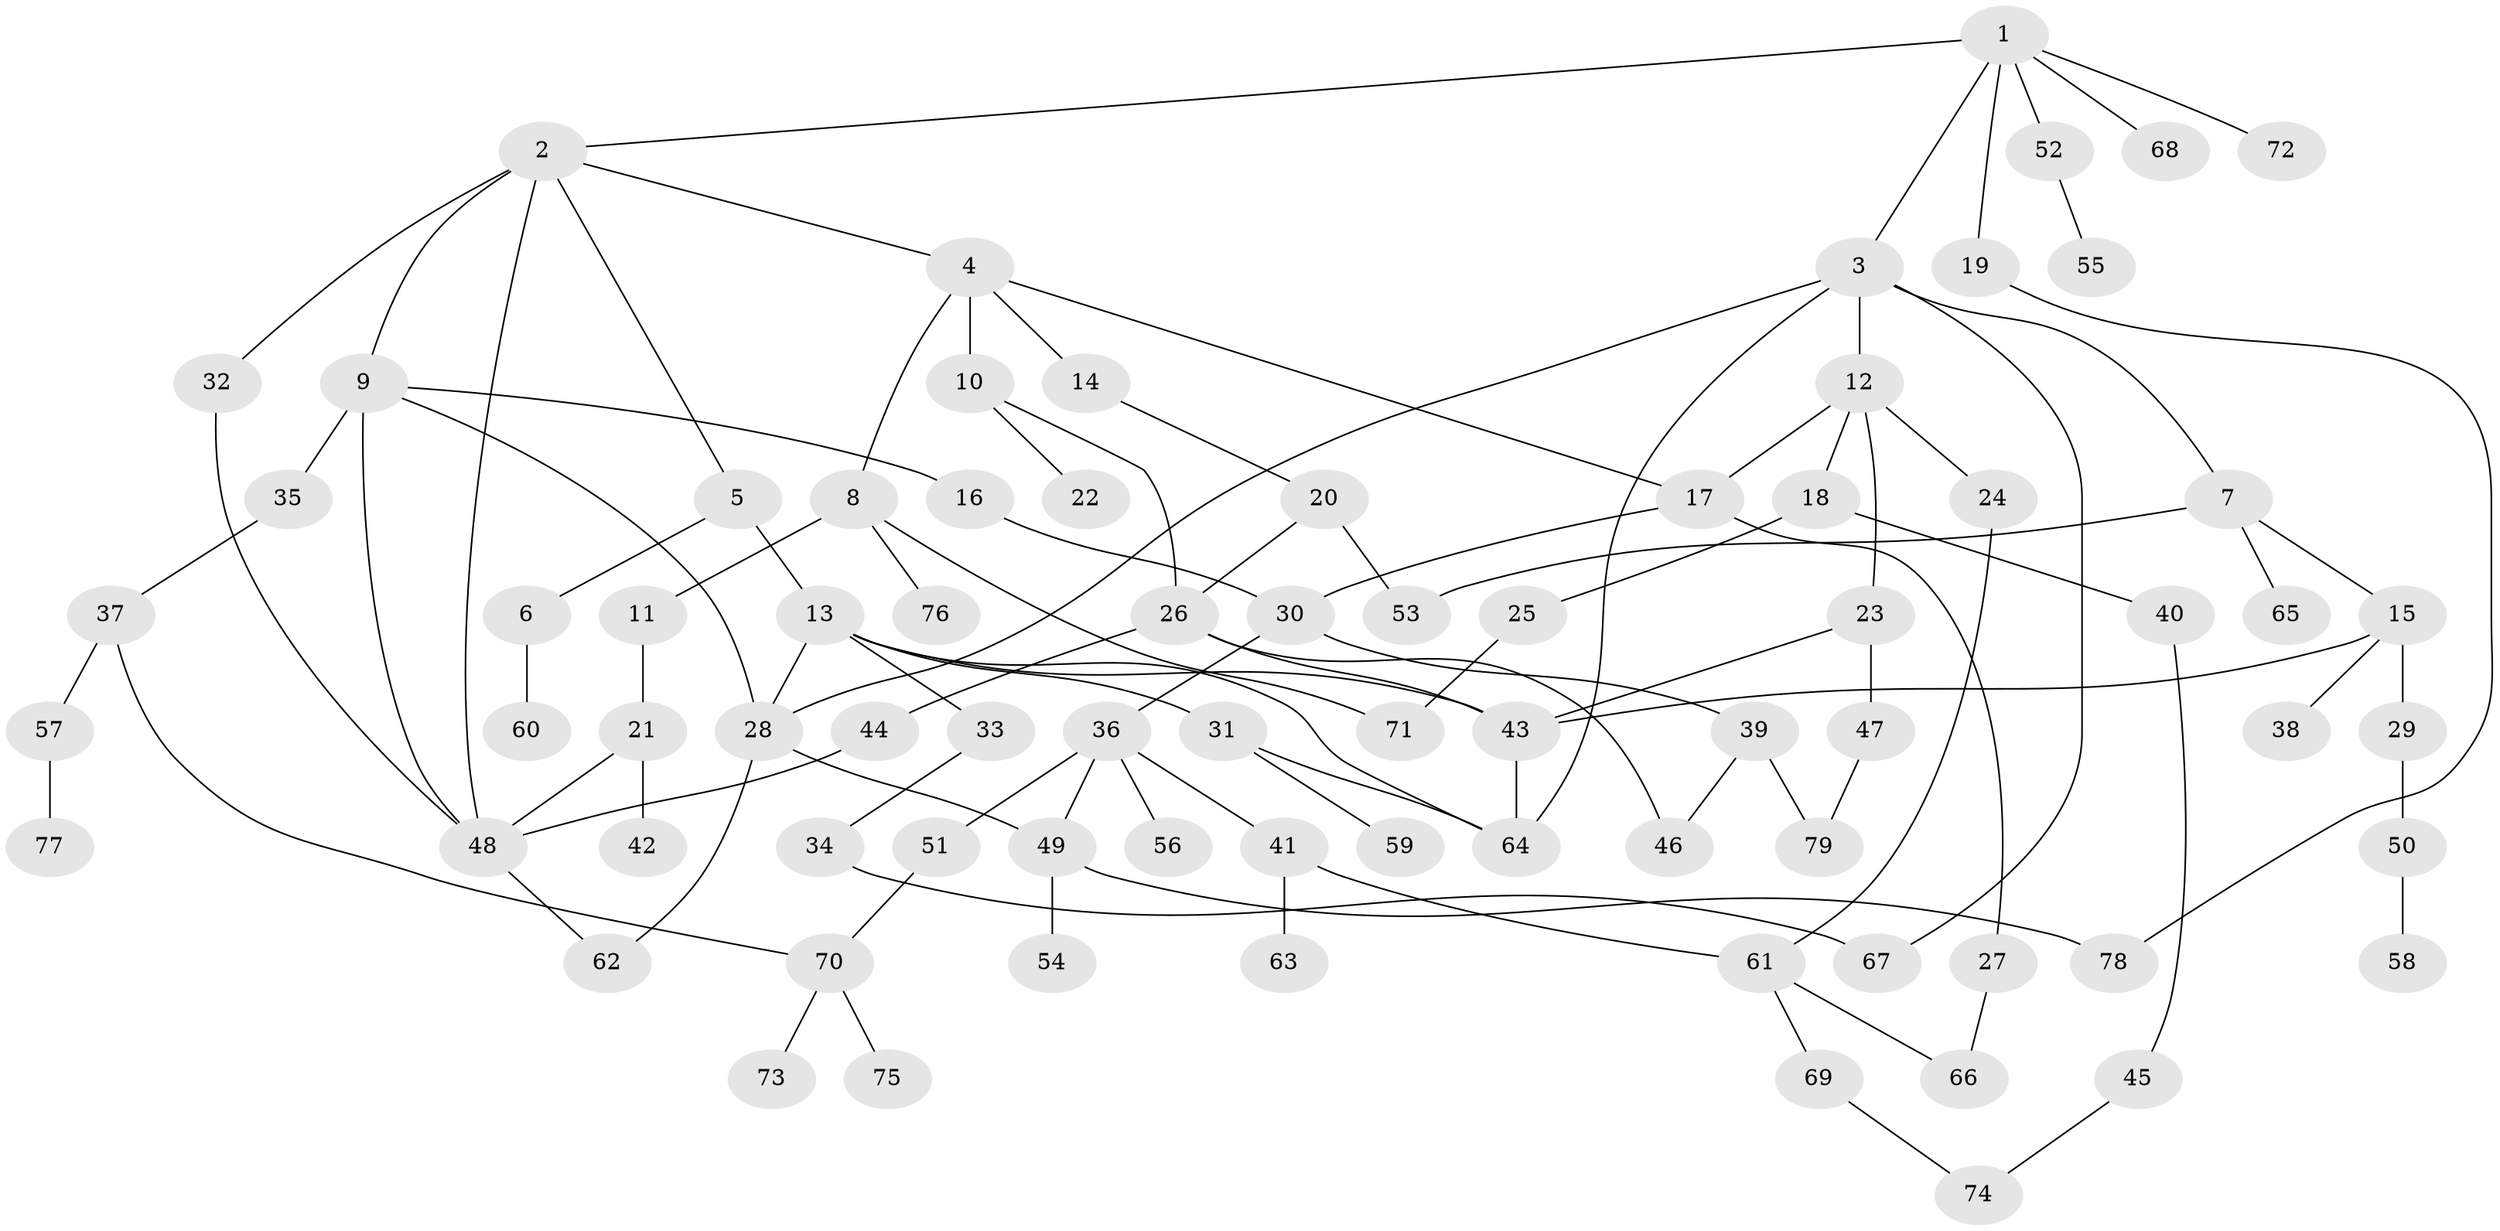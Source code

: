 // Generated by graph-tools (version 1.1) at 2025/10/02/27/25 16:10:52]
// undirected, 79 vertices, 105 edges
graph export_dot {
graph [start="1"]
  node [color=gray90,style=filled];
  1;
  2;
  3;
  4;
  5;
  6;
  7;
  8;
  9;
  10;
  11;
  12;
  13;
  14;
  15;
  16;
  17;
  18;
  19;
  20;
  21;
  22;
  23;
  24;
  25;
  26;
  27;
  28;
  29;
  30;
  31;
  32;
  33;
  34;
  35;
  36;
  37;
  38;
  39;
  40;
  41;
  42;
  43;
  44;
  45;
  46;
  47;
  48;
  49;
  50;
  51;
  52;
  53;
  54;
  55;
  56;
  57;
  58;
  59;
  60;
  61;
  62;
  63;
  64;
  65;
  66;
  67;
  68;
  69;
  70;
  71;
  72;
  73;
  74;
  75;
  76;
  77;
  78;
  79;
  1 -- 2;
  1 -- 3;
  1 -- 19;
  1 -- 52;
  1 -- 68;
  1 -- 72;
  2 -- 4;
  2 -- 5;
  2 -- 9;
  2 -- 32;
  2 -- 48;
  3 -- 7;
  3 -- 12;
  3 -- 67;
  3 -- 64;
  3 -- 28;
  4 -- 8;
  4 -- 10;
  4 -- 14;
  4 -- 17;
  5 -- 6;
  5 -- 13;
  6 -- 60;
  7 -- 15;
  7 -- 65;
  7 -- 53;
  8 -- 11;
  8 -- 71;
  8 -- 76;
  9 -- 16;
  9 -- 28;
  9 -- 35;
  9 -- 48;
  10 -- 22;
  10 -- 26;
  11 -- 21;
  12 -- 17;
  12 -- 18;
  12 -- 23;
  12 -- 24;
  13 -- 31;
  13 -- 33;
  13 -- 43;
  13 -- 64;
  13 -- 28;
  14 -- 20;
  15 -- 29;
  15 -- 38;
  15 -- 43;
  16 -- 30;
  17 -- 27;
  17 -- 30;
  18 -- 25;
  18 -- 40;
  19 -- 78;
  20 -- 53;
  20 -- 26;
  21 -- 42;
  21 -- 48;
  23 -- 47;
  23 -- 43;
  24 -- 61;
  25 -- 71;
  26 -- 44;
  26 -- 46;
  26 -- 43;
  27 -- 66;
  28 -- 62;
  28 -- 49;
  29 -- 50;
  30 -- 36;
  30 -- 39;
  31 -- 59;
  31 -- 64;
  32 -- 48;
  33 -- 34;
  34 -- 67;
  35 -- 37;
  36 -- 41;
  36 -- 49;
  36 -- 51;
  36 -- 56;
  37 -- 57;
  37 -- 70;
  39 -- 79;
  39 -- 46;
  40 -- 45;
  41 -- 63;
  41 -- 61;
  43 -- 64;
  44 -- 48;
  45 -- 74;
  47 -- 79;
  48 -- 62;
  49 -- 54;
  49 -- 78;
  50 -- 58;
  51 -- 70;
  52 -- 55;
  57 -- 77;
  61 -- 66;
  61 -- 69;
  69 -- 74;
  70 -- 73;
  70 -- 75;
}
